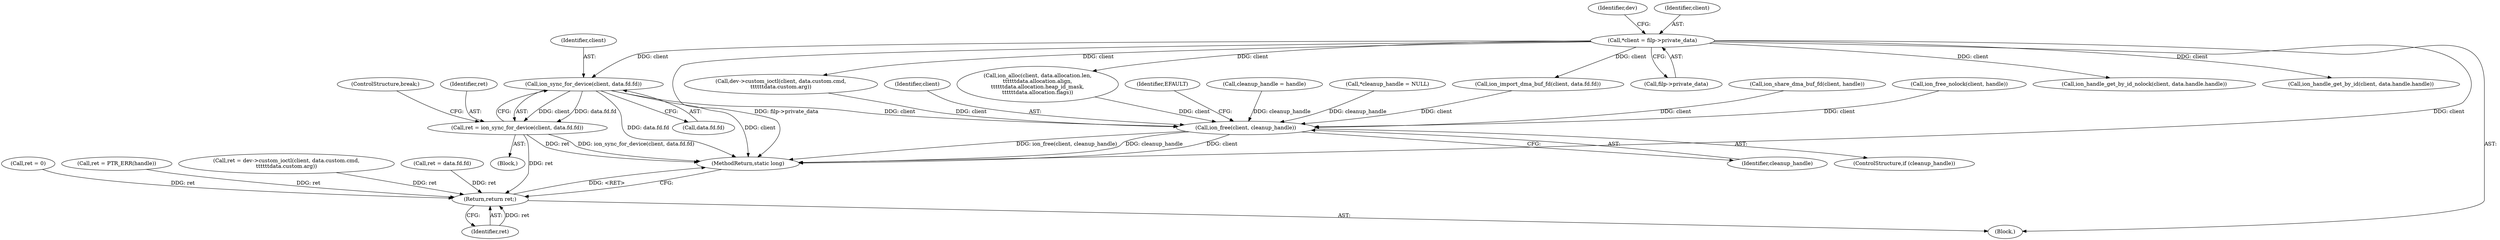 digraph "0_linux_9590232bb4f4cc824f3425a6e1349afbe6d6d2b7_2@pointer" {
"1000325" [label="(Call,ion_sync_for_device(client, data.fd.fd))"];
"1000106" [label="(Call,*client = filp->private_data)"];
"1000323" [label="(Call,ret = ion_sync_for_device(client, data.fd.fd))"];
"1000385" [label="(Return,return ret;)"];
"1000379" [label="(Call,ion_free(client, cleanup_handle))"];
"1000379" [label="(Call,ion_free(client, cleanup_handle))"];
"1000270" [label="(Call,ion_share_dma_buf_fd(client, handle))"];
"1000113" [label="(Identifier,dev)"];
"1000283" [label="(Call,ret = data.fd.fd)"];
"1000386" [label="(Identifier,ret)"];
"1000327" [label="(Call,data.fd.fd)"];
"1000332" [label="(ControlStructure,break;)"];
"1000326" [label="(Identifier,client)"];
"1000322" [label="(Block,)"];
"1000234" [label="(Call,ion_free_nolock(client, handle))"];
"1000296" [label="(Call,ion_import_dma_buf_fd(client, data.fd.fd))"];
"1000122" [label="(Call,ret = 0)"];
"1000380" [label="(Identifier,client)"];
"1000164" [label="(Call,ion_alloc(client, data.allocation.len,\n\t\t\t\t\t\tdata.allocation.align,\n\t\t\t\t\t\tdata.allocation.heap_id_mask,\n\t\t\t\t\t\tdata.allocation.flags))"];
"1000306" [label="(Call,ret = PTR_ERR(handle))"];
"1000385" [label="(Return,return ret;)"];
"1000381" [label="(Identifier,cleanup_handle)"];
"1000325" [label="(Call,ion_sync_for_device(client, data.fd.fd))"];
"1000343" [label="(Call,ret = dev->custom_ioctl(client, data.custom.cmd,\n\t\t\t\t\t\tdata.custom.arg))"];
"1000108" [label="(Call,filp->private_data)"];
"1000384" [label="(Identifier,EFAULT)"];
"1000324" [label="(Identifier,ret)"];
"1000387" [label="(MethodReturn,static long)"];
"1000106" [label="(Call,*client = filp->private_data)"];
"1000377" [label="(ControlStructure,if (cleanup_handle))"];
"1000323" [label="(Call,ret = ion_sync_for_device(client, data.fd.fd))"];
"1000215" [label="(Call,ion_handle_get_by_id_nolock(client, data.handle.handle))"];
"1000251" [label="(Call,ion_handle_get_by_id(client, data.handle.handle))"];
"1000107" [label="(Identifier,client)"];
"1000104" [label="(Block,)"];
"1000201" [label="(Call,cleanup_handle = handle)"];
"1000118" [label="(Call,*cleanup_handle = NULL)"];
"1000345" [label="(Call,dev->custom_ioctl(client, data.custom.cmd,\n\t\t\t\t\t\tdata.custom.arg))"];
"1000325" -> "1000323"  [label="AST: "];
"1000325" -> "1000327"  [label="CFG: "];
"1000326" -> "1000325"  [label="AST: "];
"1000327" -> "1000325"  [label="AST: "];
"1000323" -> "1000325"  [label="CFG: "];
"1000325" -> "1000387"  [label="DDG: client"];
"1000325" -> "1000387"  [label="DDG: data.fd.fd"];
"1000325" -> "1000323"  [label="DDG: client"];
"1000325" -> "1000323"  [label="DDG: data.fd.fd"];
"1000106" -> "1000325"  [label="DDG: client"];
"1000325" -> "1000379"  [label="DDG: client"];
"1000106" -> "1000104"  [label="AST: "];
"1000106" -> "1000108"  [label="CFG: "];
"1000107" -> "1000106"  [label="AST: "];
"1000108" -> "1000106"  [label="AST: "];
"1000113" -> "1000106"  [label="CFG: "];
"1000106" -> "1000387"  [label="DDG: filp->private_data"];
"1000106" -> "1000387"  [label="DDG: client"];
"1000106" -> "1000164"  [label="DDG: client"];
"1000106" -> "1000215"  [label="DDG: client"];
"1000106" -> "1000251"  [label="DDG: client"];
"1000106" -> "1000296"  [label="DDG: client"];
"1000106" -> "1000345"  [label="DDG: client"];
"1000323" -> "1000322"  [label="AST: "];
"1000324" -> "1000323"  [label="AST: "];
"1000332" -> "1000323"  [label="CFG: "];
"1000323" -> "1000387"  [label="DDG: ret"];
"1000323" -> "1000387"  [label="DDG: ion_sync_for_device(client, data.fd.fd)"];
"1000323" -> "1000385"  [label="DDG: ret"];
"1000385" -> "1000104"  [label="AST: "];
"1000385" -> "1000386"  [label="CFG: "];
"1000386" -> "1000385"  [label="AST: "];
"1000387" -> "1000385"  [label="CFG: "];
"1000385" -> "1000387"  [label="DDG: <RET>"];
"1000386" -> "1000385"  [label="DDG: ret"];
"1000343" -> "1000385"  [label="DDG: ret"];
"1000283" -> "1000385"  [label="DDG: ret"];
"1000122" -> "1000385"  [label="DDG: ret"];
"1000306" -> "1000385"  [label="DDG: ret"];
"1000379" -> "1000377"  [label="AST: "];
"1000379" -> "1000381"  [label="CFG: "];
"1000380" -> "1000379"  [label="AST: "];
"1000381" -> "1000379"  [label="AST: "];
"1000384" -> "1000379"  [label="CFG: "];
"1000379" -> "1000387"  [label="DDG: client"];
"1000379" -> "1000387"  [label="DDG: ion_free(client, cleanup_handle)"];
"1000379" -> "1000387"  [label="DDG: cleanup_handle"];
"1000234" -> "1000379"  [label="DDG: client"];
"1000296" -> "1000379"  [label="DDG: client"];
"1000345" -> "1000379"  [label="DDG: client"];
"1000270" -> "1000379"  [label="DDG: client"];
"1000164" -> "1000379"  [label="DDG: client"];
"1000118" -> "1000379"  [label="DDG: cleanup_handle"];
"1000201" -> "1000379"  [label="DDG: cleanup_handle"];
}
